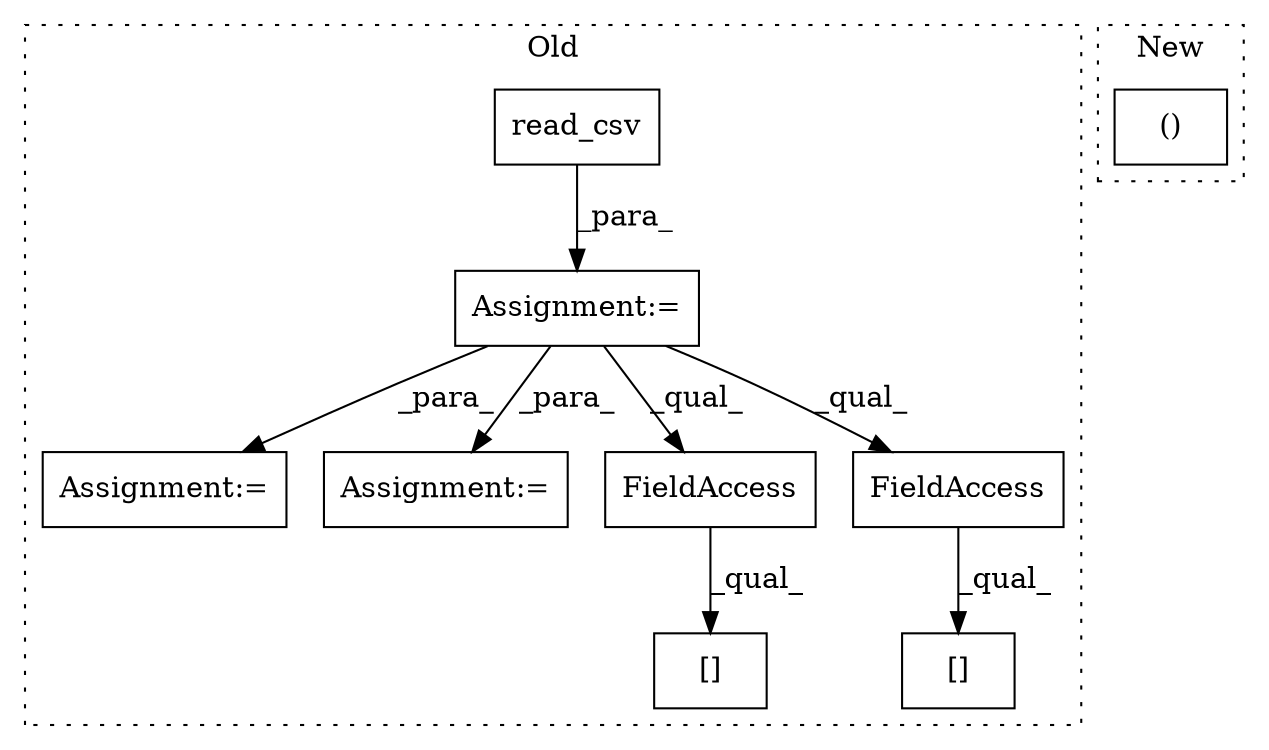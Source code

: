 digraph G {
subgraph cluster0 {
1 [label="read_csv" a="32" s="19580,19625" l="9,1" shape="box"];
3 [label="Assignment:=" a="7" s="19572" l="1" shape="box"];
4 [label="Assignment:=" a="7" s="20074" l="1" shape="box"];
5 [label="Assignment:=" a="7" s="19794" l="2" shape="box"];
6 [label="[]" a="2" s="19987,20043" l="20,2" shape="box"];
7 [label="FieldAccess" a="22" s="19987" l="14" shape="box"];
8 [label="FieldAccess" a="22" s="20075" l="14" shape="box"];
9 [label="[]" a="2" s="20075,20105" l="15,1" shape="box"];
label = "Old";
style="dotted";
}
subgraph cluster1 {
2 [label="()" a="106" s="19059" l="53" shape="box"];
label = "New";
style="dotted";
}
1 -> 3 [label="_para_"];
3 -> 4 [label="_para_"];
3 -> 7 [label="_qual_"];
3 -> 8 [label="_qual_"];
3 -> 5 [label="_para_"];
7 -> 6 [label="_qual_"];
8 -> 9 [label="_qual_"];
}